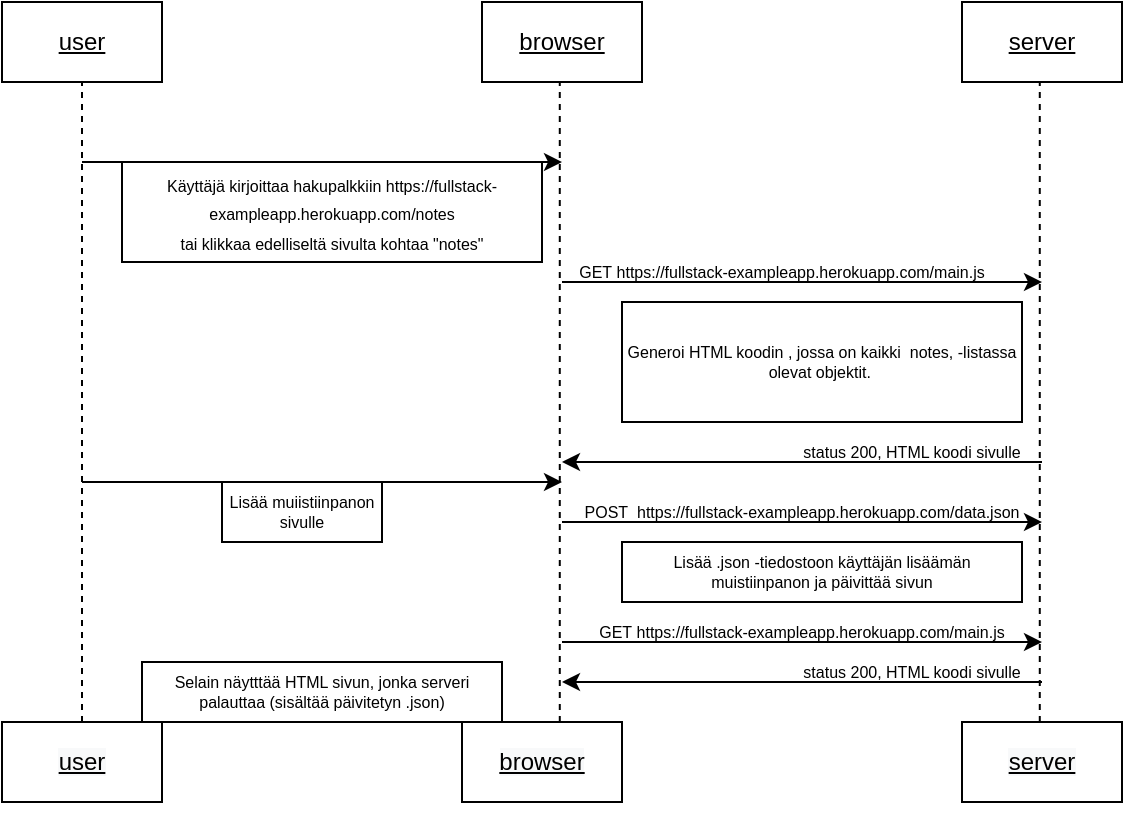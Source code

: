 <mxfile version="16.3.0" type="device"><diagram id="EoT_Fn1bpPzhRO3oeNH2" name="Page-1"><mxGraphModel dx="460" dy="243" grid="1" gridSize="10" guides="1" tooltips="1" connect="1" arrows="1" fold="1" page="1" pageScale="1" pageWidth="850" pageHeight="1100" math="0" shadow="0"><root><mxCell id="0"/><mxCell id="1" parent="0"/><mxCell id="zpmdXJJPTJWcXxjK_BcC-1" value="&lt;u&gt;user&lt;/u&gt;" style="rounded=0;whiteSpace=wrap;html=1;" vertex="1" parent="1"><mxGeometry width="80" height="40" as="geometry"/></mxCell><mxCell id="zpmdXJJPTJWcXxjK_BcC-2" value="browser" style="rounded=0;whiteSpace=wrap;html=1;fontStyle=4" vertex="1" parent="1"><mxGeometry x="240" width="80" height="40" as="geometry"/></mxCell><mxCell id="zpmdXJJPTJWcXxjK_BcC-3" value="&#10;&#10;&lt;u style=&quot;color: rgb(0, 0, 0); font-family: helvetica; font-size: 12px; font-style: normal; font-weight: 400; letter-spacing: normal; text-align: center; text-indent: 0px; text-transform: none; word-spacing: 0px; background-color: rgb(248, 249, 250);&quot;&gt;user&lt;/u&gt;&#10;&#10;" style="rounded=0;whiteSpace=wrap;html=1;" vertex="1" parent="1"><mxGeometry y="360" width="80" height="40" as="geometry"/></mxCell><mxCell id="zpmdXJJPTJWcXxjK_BcC-4" value="server" style="rounded=0;whiteSpace=wrap;html=1;fontStyle=4" vertex="1" parent="1"><mxGeometry x="480" width="80" height="40" as="geometry"/></mxCell><mxCell id="zpmdXJJPTJWcXxjK_BcC-5" value="&#10;&#10;&lt;span style=&quot;color: rgb(0, 0, 0); font-family: helvetica; font-size: 12px; font-style: normal; font-weight: 400; letter-spacing: normal; text-align: center; text-indent: 0px; text-transform: none; word-spacing: 0px; background-color: rgb(248, 249, 250); text-decoration: underline; display: inline; float: none;&quot;&gt;server&lt;/span&gt;&#10;&#10;" style="rounded=0;whiteSpace=wrap;html=1;" vertex="1" parent="1"><mxGeometry x="480" y="360" width="80" height="40" as="geometry"/></mxCell><mxCell id="zpmdXJJPTJWcXxjK_BcC-6" value="&#10;&#10;&lt;span style=&quot;color: rgb(0, 0, 0); font-family: helvetica; font-size: 12px; font-style: normal; font-weight: 400; letter-spacing: normal; text-align: center; text-indent: 0px; text-transform: none; word-spacing: 0px; background-color: rgb(248, 249, 250); text-decoration: underline; display: inline; float: none;&quot;&gt;browser&lt;/span&gt;&#10;&#10;" style="rounded=0;whiteSpace=wrap;html=1;" vertex="1" parent="1"><mxGeometry x="230" y="360" width="80" height="40" as="geometry"/></mxCell><mxCell id="zpmdXJJPTJWcXxjK_BcC-7" value="" style="endArrow=none;dashed=1;html=1;rounded=0;entryX=0.5;entryY=1;entryDx=0;entryDy=0;exitX=0.5;exitY=0;exitDx=0;exitDy=0;" edge="1" parent="1" source="zpmdXJJPTJWcXxjK_BcC-3" target="zpmdXJJPTJWcXxjK_BcC-1"><mxGeometry width="50" height="50" relative="1" as="geometry"><mxPoint x="15" y="130" as="sourcePoint"/><mxPoint x="65" y="80" as="targetPoint"/></mxGeometry></mxCell><mxCell id="zpmdXJJPTJWcXxjK_BcC-8" value="" style="endArrow=none;dashed=1;html=1;rounded=0;entryX=0.5;entryY=1;entryDx=0;entryDy=0;exitX=0.5;exitY=0;exitDx=0;exitDy=0;" edge="1" parent="1"><mxGeometry width="50" height="50" relative="1" as="geometry"><mxPoint x="278.89" y="360" as="sourcePoint"/><mxPoint x="278.89" y="40" as="targetPoint"/></mxGeometry></mxCell><mxCell id="zpmdXJJPTJWcXxjK_BcC-9" value="" style="endArrow=none;dashed=1;html=1;rounded=0;entryX=0.5;entryY=1;entryDx=0;entryDy=0;exitX=0.5;exitY=0;exitDx=0;exitDy=0;" edge="1" parent="1"><mxGeometry width="50" height="50" relative="1" as="geometry"><mxPoint x="518.89" y="360" as="sourcePoint"/><mxPoint x="518.89" y="40" as="targetPoint"/></mxGeometry></mxCell><mxCell id="zpmdXJJPTJWcXxjK_BcC-10" value="" style="endArrow=classic;html=1;rounded=0;" edge="1" parent="1"><mxGeometry width="50" height="50" relative="1" as="geometry"><mxPoint x="40" y="80" as="sourcePoint"/><mxPoint x="280" y="80" as="targetPoint"/></mxGeometry></mxCell><mxCell id="zpmdXJJPTJWcXxjK_BcC-11" value="" style="endArrow=classic;html=1;rounded=0;" edge="1" parent="1"><mxGeometry width="50" height="50" relative="1" as="geometry"><mxPoint x="280" y="140" as="sourcePoint"/><mxPoint x="520" y="140" as="targetPoint"/></mxGeometry></mxCell><mxCell id="zpmdXJJPTJWcXxjK_BcC-12" value="" style="endArrow=classic;html=1;rounded=0;" edge="1" parent="1"><mxGeometry width="50" height="50" relative="1" as="geometry"><mxPoint x="280" y="260" as="sourcePoint"/><mxPoint x="520" y="260" as="targetPoint"/></mxGeometry></mxCell><mxCell id="zpmdXJJPTJWcXxjK_BcC-13" value="" style="endArrow=classic;html=1;rounded=0;" edge="1" parent="1"><mxGeometry width="50" height="50" relative="1" as="geometry"><mxPoint x="520" y="230" as="sourcePoint"/><mxPoint x="280" y="230" as="targetPoint"/></mxGeometry></mxCell><mxCell id="zpmdXJJPTJWcXxjK_BcC-14" value="" style="endArrow=classic;html=1;rounded=0;" edge="1" parent="1"><mxGeometry width="50" height="50" relative="1" as="geometry"><mxPoint x="520" y="340" as="sourcePoint"/><mxPoint x="280" y="340" as="targetPoint"/></mxGeometry></mxCell><mxCell id="zpmdXJJPTJWcXxjK_BcC-15" value="&lt;font style=&quot;font-size: 8px&quot;&gt;Käyttäjä kirjoittaa hakupalkkiin&amp;nbsp;https://fullstack-exampleapp.herokuapp.com/notes&lt;br&gt;tai klikkaa edelliseltä sivulta kohtaa &quot;notes&quot;&lt;br&gt;&lt;/font&gt;" style="rounded=0;whiteSpace=wrap;html=1;" vertex="1" parent="1"><mxGeometry x="60" y="80" width="210" height="50" as="geometry"/></mxCell><mxCell id="zpmdXJJPTJWcXxjK_BcC-16" value="GET&amp;nbsp;https://fullstack-exampleapp.herokuapp.com/main.js" style="text;html=1;strokeColor=none;fillColor=none;align=center;verticalAlign=middle;whiteSpace=wrap;rounded=0;fontSize=8;" vertex="1" parent="1"><mxGeometry x="270" y="120" width="240" height="30" as="geometry"/></mxCell><mxCell id="zpmdXJJPTJWcXxjK_BcC-17" value="Generoi HTML koodin , jossa on kaikki&amp;nbsp; notes, -listassa olevat objektit.&amp;nbsp;" style="rounded=0;whiteSpace=wrap;html=1;fontSize=8;" vertex="1" parent="1"><mxGeometry x="310" y="150" width="200" height="60" as="geometry"/></mxCell><mxCell id="zpmdXJJPTJWcXxjK_BcC-18" value="status 200, HTML koodi sivulle" style="text;html=1;strokeColor=none;fillColor=none;align=center;verticalAlign=middle;whiteSpace=wrap;rounded=0;fontSize=8;" vertex="1" parent="1"><mxGeometry x="350" y="210" width="210" height="30" as="geometry"/></mxCell><mxCell id="zpmdXJJPTJWcXxjK_BcC-21" value="Lisää .json -tiedostoon käyttäjän lisäämän muistiinpanon ja päivittää sivun" style="rounded=0;whiteSpace=wrap;html=1;fontSize=8;" vertex="1" parent="1"><mxGeometry x="310" y="270" width="200" height="30" as="geometry"/></mxCell><mxCell id="zpmdXJJPTJWcXxjK_BcC-24" value="Lisää muiistiinpanon sivulle" style="rounded=0;whiteSpace=wrap;html=1;fontSize=8;" vertex="1" parent="1"><mxGeometry x="110" y="240" width="80" height="30" as="geometry"/></mxCell><mxCell id="zpmdXJJPTJWcXxjK_BcC-25" value="" style="endArrow=classic;html=1;rounded=0;" edge="1" parent="1"><mxGeometry width="50" height="50" relative="1" as="geometry"><mxPoint x="40" y="240" as="sourcePoint"/><mxPoint x="280.0" y="240" as="targetPoint"/></mxGeometry></mxCell><mxCell id="zpmdXJJPTJWcXxjK_BcC-26" value="POST&amp;nbsp; https://fullstack-exampleapp.herokuapp.com/data.json" style="text;html=1;strokeColor=none;fillColor=none;align=center;verticalAlign=middle;whiteSpace=wrap;rounded=0;fontSize=8;" vertex="1" parent="1"><mxGeometry x="280" y="240" width="240" height="30" as="geometry"/></mxCell><mxCell id="zpmdXJJPTJWcXxjK_BcC-27" value="" style="endArrow=classic;html=1;rounded=0;" edge="1" parent="1"><mxGeometry width="50" height="50" relative="1" as="geometry"><mxPoint x="280" y="320" as="sourcePoint"/><mxPoint x="520.0" y="320" as="targetPoint"/></mxGeometry></mxCell><mxCell id="zpmdXJJPTJWcXxjK_BcC-28" value="GET&amp;nbsp;https://fullstack-exampleapp.herokuapp.com/main.js" style="text;html=1;strokeColor=none;fillColor=none;align=center;verticalAlign=middle;whiteSpace=wrap;rounded=0;fontSize=8;" vertex="1" parent="1"><mxGeometry x="270" y="300" width="260" height="30" as="geometry"/></mxCell><mxCell id="zpmdXJJPTJWcXxjK_BcC-29" value="status 200, HTML koodi sivulle" style="text;html=1;strokeColor=none;fillColor=none;align=center;verticalAlign=middle;whiteSpace=wrap;rounded=0;fontSize=8;" vertex="1" parent="1"><mxGeometry x="350" y="320" width="210" height="30" as="geometry"/></mxCell><mxCell id="zpmdXJJPTJWcXxjK_BcC-30" value="Selain näytttää HTML sivun, jonka serveri palauttaa (sisältää päivitetyn .json)" style="rounded=0;whiteSpace=wrap;html=1;fontSize=8;" vertex="1" parent="1"><mxGeometry x="70" y="330" width="180" height="30" as="geometry"/></mxCell></root></mxGraphModel></diagram></mxfile>